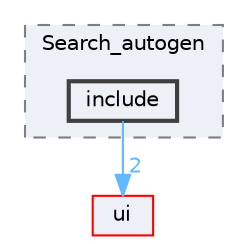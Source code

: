 digraph "include"
{
 // LATEX_PDF_SIZE
  bgcolor="transparent";
  edge [fontname=Helvetica,fontsize=10,labelfontname=Helvetica,labelfontsize=10];
  node [fontname=Helvetica,fontsize=10,shape=box,height=0.2,width=0.4];
  compound=true
  subgraph clusterdir_09b1205b687275e2eda5b616474fc23d {
    graph [ bgcolor="#edf0f7", pencolor="grey50", label="Search_autogen", fontname=Helvetica,fontsize=10 style="filled,dashed", URL="dir_09b1205b687275e2eda5b616474fc23d.html",tooltip=""]
  dir_3770a44f3ac86e9f503133d6ac8b1e3c [label="include", fillcolor="#edf0f7", color="grey25", style="filled,bold", URL="dir_3770a44f3ac86e9f503133d6ac8b1e3c.html",tooltip=""];
  }
  dir_1788f8309b1a812dcb800a185471cf6c [label="ui", fillcolor="#edf0f7", color="red", style="filled", URL="dir_1788f8309b1a812dcb800a185471cf6c.html",tooltip=""];
  dir_3770a44f3ac86e9f503133d6ac8b1e3c->dir_1788f8309b1a812dcb800a185471cf6c [headlabel="2", labeldistance=1.5 headhref="dir_000150_000351.html" href="dir_000150_000351.html" color="steelblue1" fontcolor="steelblue1"];
}
